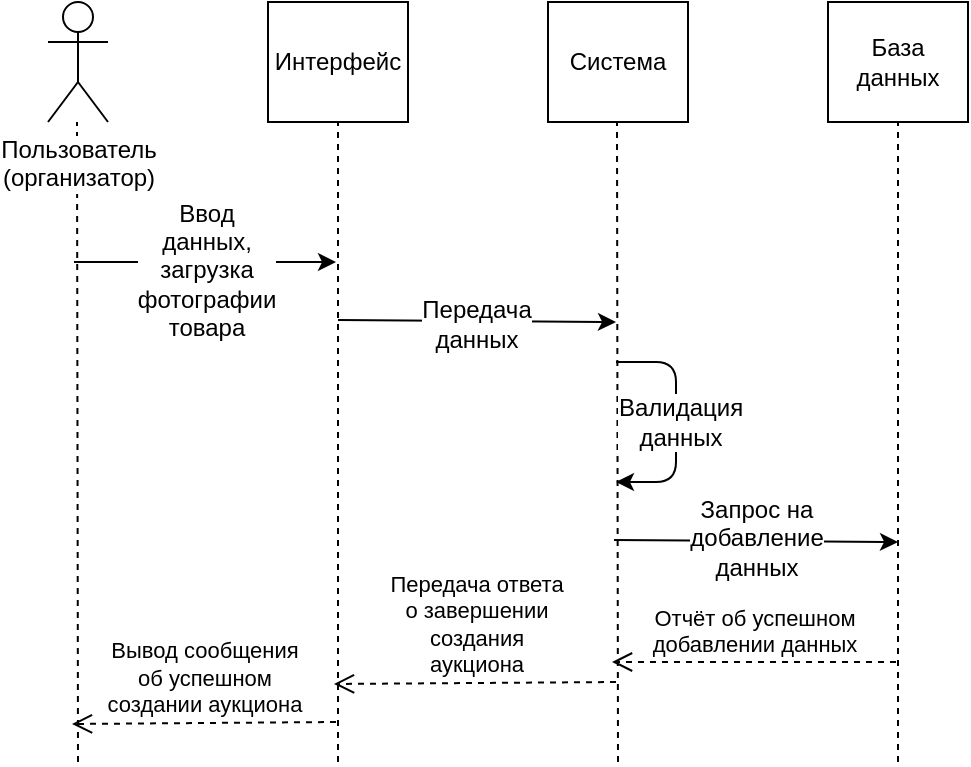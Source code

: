 <mxfile version="10.7.5" type="github"><diagram id="0xHDA5EfrwyX-AifSGQn" name="Page-1"><mxGraphModel dx="1895" dy="694" grid="1" gridSize="10" guides="1" tooltips="1" connect="1" arrows="1" fold="1" page="1" pageScale="1" pageWidth="827" pageHeight="1169" math="0" shadow="0"><root><mxCell id="0"/><mxCell id="1" parent="0"/><mxCell id="ewqKxwT_v8m3utj_Tbs3-27" value="Интерфейс" style="rounded=0;whiteSpace=wrap;html=1;" parent="1" vertex="1"><mxGeometry x="230" y="200" width="70" height="60" as="geometry"/></mxCell><mxCell id="ewqKxwT_v8m3utj_Tbs3-28" value="Система" style="rounded=0;whiteSpace=wrap;html=1;" parent="1" vertex="1"><mxGeometry x="370" y="200" width="70" height="60" as="geometry"/></mxCell><mxCell id="ewqKxwT_v8m3utj_Tbs3-29" value="База данных" style="rounded=0;whiteSpace=wrap;html=1;" parent="1" vertex="1"><mxGeometry x="510" y="200" width="70" height="60" as="geometry"/></mxCell><mxCell id="ewqKxwT_v8m3utj_Tbs3-30" value="" style="endArrow=none;dashed=1;html=1;entryX=0.5;entryY=1;entryDx=0;entryDy=0;" parent="1" target="ewqKxwT_v8m3utj_Tbs3-29" edge="1"><mxGeometry width="50" height="50" relative="1" as="geometry"><mxPoint x="545" y="580" as="sourcePoint"/><mxPoint x="150" y="300" as="targetPoint"/></mxGeometry></mxCell><mxCell id="ewqKxwT_v8m3utj_Tbs3-31" value="" style="endArrow=none;dashed=1;html=1;entryX=0.5;entryY=1;entryDx=0;entryDy=0;" parent="1" edge="1"><mxGeometry width="50" height="50" relative="1" as="geometry"><mxPoint x="405" y="580" as="sourcePoint"/><mxPoint x="404.5" y="260" as="targetPoint"/></mxGeometry></mxCell><mxCell id="ewqKxwT_v8m3utj_Tbs3-32" value="" style="endArrow=none;dashed=1;html=1;entryX=0.5;entryY=1;entryDx=0;entryDy=0;" parent="1" edge="1"><mxGeometry width="50" height="50" relative="1" as="geometry"><mxPoint x="265" y="580" as="sourcePoint"/><mxPoint x="265" y="260" as="targetPoint"/></mxGeometry></mxCell><mxCell id="ewqKxwT_v8m3utj_Tbs3-33" value="" style="endArrow=none;dashed=1;html=1;entryX=0.5;entryY=1;entryDx=0;entryDy=0;" parent="1" edge="1"><mxGeometry width="50" height="50" relative="1" as="geometry"><mxPoint x="135" y="580" as="sourcePoint"/><mxPoint x="134.5" y="260" as="targetPoint"/></mxGeometry></mxCell><mxCell id="ewqKxwT_v8m3utj_Tbs3-34" value="Пользователь&lt;br&gt;(организатор)&lt;br&gt;" style="shape=umlActor;verticalLabelPosition=bottom;labelBackgroundColor=#ffffff;verticalAlign=top;html=1;outlineConnect=0;" parent="1" vertex="1"><mxGeometry x="120" y="200" width="30" height="60" as="geometry"/></mxCell><mxCell id="ewqKxwT_v8m3utj_Tbs3-37" value="" style="endArrow=classic;html=1;" parent="1" edge="1"><mxGeometry width="50" height="50" relative="1" as="geometry"><mxPoint x="133" y="330" as="sourcePoint"/><mxPoint x="264" y="330" as="targetPoint"/></mxGeometry></mxCell><mxCell id="ewqKxwT_v8m3utj_Tbs3-38" value="Ввод&lt;br&gt;данных,&lt;br&gt;загрузка&lt;br&gt;фотографии&lt;br&gt;товара&lt;br&gt;" style="text;html=1;resizable=0;points=[];align=center;verticalAlign=middle;labelBackgroundColor=#ffffff;" parent="ewqKxwT_v8m3utj_Tbs3-37" vertex="1" connectable="0"><mxGeometry x="0.23" relative="1" as="geometry"><mxPoint x="-15" y="4" as="offset"/></mxGeometry></mxCell><mxCell id="ewqKxwT_v8m3utj_Tbs3-39" value="" style="endArrow=classic;html=1;" parent="1" edge="1"><mxGeometry width="50" height="50" relative="1" as="geometry"><mxPoint x="265" y="359" as="sourcePoint"/><mxPoint x="404" y="360" as="targetPoint"/></mxGeometry></mxCell><mxCell id="ewqKxwT_v8m3utj_Tbs3-40" value="Передача&lt;br&gt;данных&lt;br&gt;" style="text;html=1;resizable=0;points=[];align=center;verticalAlign=middle;labelBackgroundColor=#ffffff;" parent="ewqKxwT_v8m3utj_Tbs3-39" vertex="1" connectable="0"><mxGeometry x="-0.143" y="-1" relative="1" as="geometry"><mxPoint x="9" as="offset"/></mxGeometry></mxCell><mxCell id="ewqKxwT_v8m3utj_Tbs3-41" value="" style="endArrow=classic;html=1;" parent="1" edge="1"><mxGeometry width="50" height="50" relative="1" as="geometry"><mxPoint x="404" y="380" as="sourcePoint"/><mxPoint x="404" y="440" as="targetPoint"/><Array as="points"><mxPoint x="434" y="380"/><mxPoint x="434" y="440"/></Array></mxGeometry></mxCell><mxCell id="ewqKxwT_v8m3utj_Tbs3-42" value="Валидация&lt;br&gt;данных&lt;br&gt;" style="text;html=1;resizable=0;points=[];align=center;verticalAlign=middle;labelBackgroundColor=#ffffff;" parent="ewqKxwT_v8m3utj_Tbs3-41" vertex="1" connectable="0"><mxGeometry x="0.079" relative="1" as="geometry"><mxPoint x="2" y="-5" as="offset"/></mxGeometry></mxCell><mxCell id="ewqKxwT_v8m3utj_Tbs3-43" value="" style="endArrow=classic;html=1;" parent="1" edge="1"><mxGeometry width="50" height="50" relative="1" as="geometry"><mxPoint x="403" y="469" as="sourcePoint"/><mxPoint x="545" y="470" as="targetPoint"/></mxGeometry></mxCell><mxCell id="ewqKxwT_v8m3utj_Tbs3-44" value="Запрос на&lt;br&gt;добавление&lt;br&gt;данных&lt;br&gt;" style="text;html=1;resizable=0;points=[];align=center;verticalAlign=middle;labelBackgroundColor=#ffffff;" parent="ewqKxwT_v8m3utj_Tbs3-43" vertex="1" connectable="0"><mxGeometry x="0.279" relative="1" as="geometry"><mxPoint x="-20" y="-2" as="offset"/></mxGeometry></mxCell><mxCell id="op7RD6dfWWIGEuqc5RhJ-1" value="&lt;span&gt;Отчёт об успешном&lt;/span&gt;&lt;br&gt;&lt;span&gt;добавлении данных&lt;/span&gt;" style="html=1;verticalAlign=bottom;endArrow=open;dashed=1;endSize=8;" edge="1" parent="1"><mxGeometry relative="1" as="geometry"><mxPoint x="544" y="530" as="sourcePoint"/><mxPoint x="402" y="530" as="targetPoint"/></mxGeometry></mxCell><mxCell id="op7RD6dfWWIGEuqc5RhJ-2" value="&lt;span&gt;Передача ответа&lt;/span&gt;&lt;br&gt;&lt;span&gt;о завершении&lt;/span&gt;&lt;br&gt;&lt;span&gt;создания&lt;/span&gt;&lt;br&gt;&lt;span&gt;аукциона&lt;/span&gt;" style="html=1;verticalAlign=bottom;endArrow=open;dashed=1;endSize=8;" edge="1" parent="1"><mxGeometry relative="1" as="geometry"><mxPoint x="404" y="540" as="sourcePoint"/><mxPoint x="263" y="541" as="targetPoint"/></mxGeometry></mxCell><mxCell id="op7RD6dfWWIGEuqc5RhJ-3" value="&lt;span&gt;Вывод сообщения&lt;/span&gt;&lt;br&gt;&lt;span&gt;об успешном&lt;/span&gt;&lt;br&gt;&lt;span&gt;создании аукциона&lt;/span&gt;" style="html=1;verticalAlign=bottom;endArrow=open;dashed=1;endSize=8;" edge="1" parent="1"><mxGeometry relative="1" as="geometry"><mxPoint x="264" y="560" as="sourcePoint"/><mxPoint x="132" y="561" as="targetPoint"/></mxGeometry></mxCell></root></mxGraphModel></diagram></mxfile>